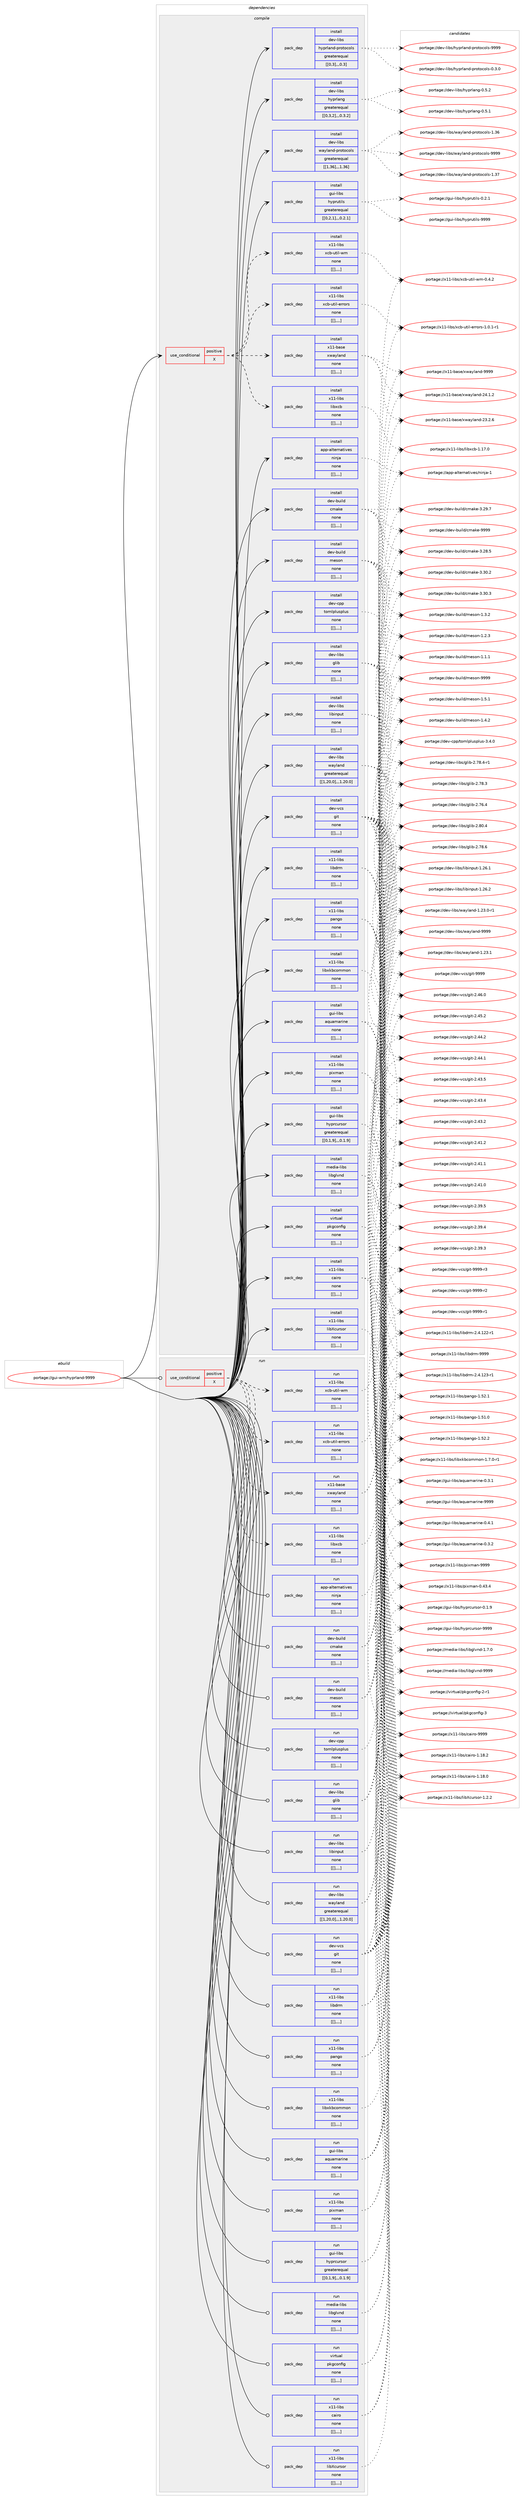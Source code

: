 digraph prolog {

# *************
# Graph options
# *************

newrank=true;
concentrate=true;
compound=true;
graph [rankdir=LR,fontname=Helvetica,fontsize=10,ranksep=1.5];#, ranksep=2.5, nodesep=0.2];
edge  [arrowhead=vee];
node  [fontname=Helvetica,fontsize=10];

# **********
# The ebuild
# **********

subgraph cluster_leftcol {
color=gray;
label=<<i>ebuild</i>>;
id [label="portage://gui-wm/hyprland-9999", color=red, width=4, href="../gui-wm/hyprland-9999.svg"];
}

# ****************
# The dependencies
# ****************

subgraph cluster_midcol {
color=gray;
label=<<i>dependencies</i>>;
subgraph cluster_compile {
fillcolor="#eeeeee";
style=filled;
label=<<i>compile</i>>;
subgraph cond68583 {
dependency249341 [label=<<TABLE BORDER="0" CELLBORDER="1" CELLSPACING="0" CELLPADDING="4"><TR><TD ROWSPAN="3" CELLPADDING="10">use_conditional</TD></TR><TR><TD>positive</TD></TR><TR><TD>X</TD></TR></TABLE>>, shape=none, color=red];
subgraph pack179187 {
dependency249342 [label=<<TABLE BORDER="0" CELLBORDER="1" CELLSPACING="0" CELLPADDING="4" WIDTH="220"><TR><TD ROWSPAN="6" CELLPADDING="30">pack_dep</TD></TR><TR><TD WIDTH="110">install</TD></TR><TR><TD>x11-libs</TD></TR><TR><TD>libxcb</TD></TR><TR><TD>none</TD></TR><TR><TD>[[],,,,]</TD></TR></TABLE>>, shape=none, color=blue];
}
dependency249341:e -> dependency249342:w [weight=20,style="dashed",arrowhead="vee"];
subgraph pack179188 {
dependency249343 [label=<<TABLE BORDER="0" CELLBORDER="1" CELLSPACING="0" CELLPADDING="4" WIDTH="220"><TR><TD ROWSPAN="6" CELLPADDING="30">pack_dep</TD></TR><TR><TD WIDTH="110">install</TD></TR><TR><TD>x11-base</TD></TR><TR><TD>xwayland</TD></TR><TR><TD>none</TD></TR><TR><TD>[[],,,,]</TD></TR></TABLE>>, shape=none, color=blue];
}
dependency249341:e -> dependency249343:w [weight=20,style="dashed",arrowhead="vee"];
subgraph pack179189 {
dependency249344 [label=<<TABLE BORDER="0" CELLBORDER="1" CELLSPACING="0" CELLPADDING="4" WIDTH="220"><TR><TD ROWSPAN="6" CELLPADDING="30">pack_dep</TD></TR><TR><TD WIDTH="110">install</TD></TR><TR><TD>x11-libs</TD></TR><TR><TD>xcb-util-errors</TD></TR><TR><TD>none</TD></TR><TR><TD>[[],,,,]</TD></TR></TABLE>>, shape=none, color=blue];
}
dependency249341:e -> dependency249344:w [weight=20,style="dashed",arrowhead="vee"];
subgraph pack179190 {
dependency249345 [label=<<TABLE BORDER="0" CELLBORDER="1" CELLSPACING="0" CELLPADDING="4" WIDTH="220"><TR><TD ROWSPAN="6" CELLPADDING="30">pack_dep</TD></TR><TR><TD WIDTH="110">install</TD></TR><TR><TD>x11-libs</TD></TR><TR><TD>xcb-util-wm</TD></TR><TR><TD>none</TD></TR><TR><TD>[[],,,,]</TD></TR></TABLE>>, shape=none, color=blue];
}
dependency249341:e -> dependency249345:w [weight=20,style="dashed",arrowhead="vee"];
}
id:e -> dependency249341:w [weight=20,style="solid",arrowhead="vee"];
subgraph pack179191 {
dependency249346 [label=<<TABLE BORDER="0" CELLBORDER="1" CELLSPACING="0" CELLPADDING="4" WIDTH="220"><TR><TD ROWSPAN="6" CELLPADDING="30">pack_dep</TD></TR><TR><TD WIDTH="110">install</TD></TR><TR><TD>app-alternatives</TD></TR><TR><TD>ninja</TD></TR><TR><TD>none</TD></TR><TR><TD>[[],,,,]</TD></TR></TABLE>>, shape=none, color=blue];
}
id:e -> dependency249346:w [weight=20,style="solid",arrowhead="vee"];
subgraph pack179192 {
dependency249347 [label=<<TABLE BORDER="0" CELLBORDER="1" CELLSPACING="0" CELLPADDING="4" WIDTH="220"><TR><TD ROWSPAN="6" CELLPADDING="30">pack_dep</TD></TR><TR><TD WIDTH="110">install</TD></TR><TR><TD>dev-build</TD></TR><TR><TD>cmake</TD></TR><TR><TD>none</TD></TR><TR><TD>[[],,,,]</TD></TR></TABLE>>, shape=none, color=blue];
}
id:e -> dependency249347:w [weight=20,style="solid",arrowhead="vee"];
subgraph pack179193 {
dependency249348 [label=<<TABLE BORDER="0" CELLBORDER="1" CELLSPACING="0" CELLPADDING="4" WIDTH="220"><TR><TD ROWSPAN="6" CELLPADDING="30">pack_dep</TD></TR><TR><TD WIDTH="110">install</TD></TR><TR><TD>dev-build</TD></TR><TR><TD>meson</TD></TR><TR><TD>none</TD></TR><TR><TD>[[],,,,]</TD></TR></TABLE>>, shape=none, color=blue];
}
id:e -> dependency249348:w [weight=20,style="solid",arrowhead="vee"];
subgraph pack179194 {
dependency249349 [label=<<TABLE BORDER="0" CELLBORDER="1" CELLSPACING="0" CELLPADDING="4" WIDTH="220"><TR><TD ROWSPAN="6" CELLPADDING="30">pack_dep</TD></TR><TR><TD WIDTH="110">install</TD></TR><TR><TD>dev-cpp</TD></TR><TR><TD>tomlplusplus</TD></TR><TR><TD>none</TD></TR><TR><TD>[[],,,,]</TD></TR></TABLE>>, shape=none, color=blue];
}
id:e -> dependency249349:w [weight=20,style="solid",arrowhead="vee"];
subgraph pack179195 {
dependency249350 [label=<<TABLE BORDER="0" CELLBORDER="1" CELLSPACING="0" CELLPADDING="4" WIDTH="220"><TR><TD ROWSPAN="6" CELLPADDING="30">pack_dep</TD></TR><TR><TD WIDTH="110">install</TD></TR><TR><TD>dev-libs</TD></TR><TR><TD>glib</TD></TR><TR><TD>none</TD></TR><TR><TD>[[],,,,]</TD></TR></TABLE>>, shape=none, color=blue];
}
id:e -> dependency249350:w [weight=20,style="solid",arrowhead="vee"];
subgraph pack179196 {
dependency249351 [label=<<TABLE BORDER="0" CELLBORDER="1" CELLSPACING="0" CELLPADDING="4" WIDTH="220"><TR><TD ROWSPAN="6" CELLPADDING="30">pack_dep</TD></TR><TR><TD WIDTH="110">install</TD></TR><TR><TD>dev-libs</TD></TR><TR><TD>hyprland-protocols</TD></TR><TR><TD>greaterequal</TD></TR><TR><TD>[[0,3],,,0.3]</TD></TR></TABLE>>, shape=none, color=blue];
}
id:e -> dependency249351:w [weight=20,style="solid",arrowhead="vee"];
subgraph pack179197 {
dependency249352 [label=<<TABLE BORDER="0" CELLBORDER="1" CELLSPACING="0" CELLPADDING="4" WIDTH="220"><TR><TD ROWSPAN="6" CELLPADDING="30">pack_dep</TD></TR><TR><TD WIDTH="110">install</TD></TR><TR><TD>dev-libs</TD></TR><TR><TD>hyprlang</TD></TR><TR><TD>greaterequal</TD></TR><TR><TD>[[0,3,2],,,0.3.2]</TD></TR></TABLE>>, shape=none, color=blue];
}
id:e -> dependency249352:w [weight=20,style="solid",arrowhead="vee"];
subgraph pack179198 {
dependency249353 [label=<<TABLE BORDER="0" CELLBORDER="1" CELLSPACING="0" CELLPADDING="4" WIDTH="220"><TR><TD ROWSPAN="6" CELLPADDING="30">pack_dep</TD></TR><TR><TD WIDTH="110">install</TD></TR><TR><TD>dev-libs</TD></TR><TR><TD>libinput</TD></TR><TR><TD>none</TD></TR><TR><TD>[[],,,,]</TD></TR></TABLE>>, shape=none, color=blue];
}
id:e -> dependency249353:w [weight=20,style="solid",arrowhead="vee"];
subgraph pack179199 {
dependency249354 [label=<<TABLE BORDER="0" CELLBORDER="1" CELLSPACING="0" CELLPADDING="4" WIDTH="220"><TR><TD ROWSPAN="6" CELLPADDING="30">pack_dep</TD></TR><TR><TD WIDTH="110">install</TD></TR><TR><TD>dev-libs</TD></TR><TR><TD>wayland</TD></TR><TR><TD>greaterequal</TD></TR><TR><TD>[[1,20,0],,,1.20.0]</TD></TR></TABLE>>, shape=none, color=blue];
}
id:e -> dependency249354:w [weight=20,style="solid",arrowhead="vee"];
subgraph pack179200 {
dependency249355 [label=<<TABLE BORDER="0" CELLBORDER="1" CELLSPACING="0" CELLPADDING="4" WIDTH="220"><TR><TD ROWSPAN="6" CELLPADDING="30">pack_dep</TD></TR><TR><TD WIDTH="110">install</TD></TR><TR><TD>dev-libs</TD></TR><TR><TD>wayland-protocols</TD></TR><TR><TD>greaterequal</TD></TR><TR><TD>[[1,36],,,1.36]</TD></TR></TABLE>>, shape=none, color=blue];
}
id:e -> dependency249355:w [weight=20,style="solid",arrowhead="vee"];
subgraph pack179201 {
dependency249356 [label=<<TABLE BORDER="0" CELLBORDER="1" CELLSPACING="0" CELLPADDING="4" WIDTH="220"><TR><TD ROWSPAN="6" CELLPADDING="30">pack_dep</TD></TR><TR><TD WIDTH="110">install</TD></TR><TR><TD>dev-vcs</TD></TR><TR><TD>git</TD></TR><TR><TD>none</TD></TR><TR><TD>[[],,,,]</TD></TR></TABLE>>, shape=none, color=blue];
}
id:e -> dependency249356:w [weight=20,style="solid",arrowhead="vee"];
subgraph pack179202 {
dependency249357 [label=<<TABLE BORDER="0" CELLBORDER="1" CELLSPACING="0" CELLPADDING="4" WIDTH="220"><TR><TD ROWSPAN="6" CELLPADDING="30">pack_dep</TD></TR><TR><TD WIDTH="110">install</TD></TR><TR><TD>gui-libs</TD></TR><TR><TD>aquamarine</TD></TR><TR><TD>none</TD></TR><TR><TD>[[],,,,]</TD></TR></TABLE>>, shape=none, color=blue];
}
id:e -> dependency249357:w [weight=20,style="solid",arrowhead="vee"];
subgraph pack179203 {
dependency249358 [label=<<TABLE BORDER="0" CELLBORDER="1" CELLSPACING="0" CELLPADDING="4" WIDTH="220"><TR><TD ROWSPAN="6" CELLPADDING="30">pack_dep</TD></TR><TR><TD WIDTH="110">install</TD></TR><TR><TD>gui-libs</TD></TR><TR><TD>hyprcursor</TD></TR><TR><TD>greaterequal</TD></TR><TR><TD>[[0,1,9],,,0.1.9]</TD></TR></TABLE>>, shape=none, color=blue];
}
id:e -> dependency249358:w [weight=20,style="solid",arrowhead="vee"];
subgraph pack179204 {
dependency249359 [label=<<TABLE BORDER="0" CELLBORDER="1" CELLSPACING="0" CELLPADDING="4" WIDTH="220"><TR><TD ROWSPAN="6" CELLPADDING="30">pack_dep</TD></TR><TR><TD WIDTH="110">install</TD></TR><TR><TD>gui-libs</TD></TR><TR><TD>hyprutils</TD></TR><TR><TD>greaterequal</TD></TR><TR><TD>[[0,2,1],,,0.2.1]</TD></TR></TABLE>>, shape=none, color=blue];
}
id:e -> dependency249359:w [weight=20,style="solid",arrowhead="vee"];
subgraph pack179205 {
dependency249360 [label=<<TABLE BORDER="0" CELLBORDER="1" CELLSPACING="0" CELLPADDING="4" WIDTH="220"><TR><TD ROWSPAN="6" CELLPADDING="30">pack_dep</TD></TR><TR><TD WIDTH="110">install</TD></TR><TR><TD>media-libs</TD></TR><TR><TD>libglvnd</TD></TR><TR><TD>none</TD></TR><TR><TD>[[],,,,]</TD></TR></TABLE>>, shape=none, color=blue];
}
id:e -> dependency249360:w [weight=20,style="solid",arrowhead="vee"];
subgraph pack179206 {
dependency249361 [label=<<TABLE BORDER="0" CELLBORDER="1" CELLSPACING="0" CELLPADDING="4" WIDTH="220"><TR><TD ROWSPAN="6" CELLPADDING="30">pack_dep</TD></TR><TR><TD WIDTH="110">install</TD></TR><TR><TD>virtual</TD></TR><TR><TD>pkgconfig</TD></TR><TR><TD>none</TD></TR><TR><TD>[[],,,,]</TD></TR></TABLE>>, shape=none, color=blue];
}
id:e -> dependency249361:w [weight=20,style="solid",arrowhead="vee"];
subgraph pack179207 {
dependency249362 [label=<<TABLE BORDER="0" CELLBORDER="1" CELLSPACING="0" CELLPADDING="4" WIDTH="220"><TR><TD ROWSPAN="6" CELLPADDING="30">pack_dep</TD></TR><TR><TD WIDTH="110">install</TD></TR><TR><TD>x11-libs</TD></TR><TR><TD>cairo</TD></TR><TR><TD>none</TD></TR><TR><TD>[[],,,,]</TD></TR></TABLE>>, shape=none, color=blue];
}
id:e -> dependency249362:w [weight=20,style="solid",arrowhead="vee"];
subgraph pack179208 {
dependency249363 [label=<<TABLE BORDER="0" CELLBORDER="1" CELLSPACING="0" CELLPADDING="4" WIDTH="220"><TR><TD ROWSPAN="6" CELLPADDING="30">pack_dep</TD></TR><TR><TD WIDTH="110">install</TD></TR><TR><TD>x11-libs</TD></TR><TR><TD>libXcursor</TD></TR><TR><TD>none</TD></TR><TR><TD>[[],,,,]</TD></TR></TABLE>>, shape=none, color=blue];
}
id:e -> dependency249363:w [weight=20,style="solid",arrowhead="vee"];
subgraph pack179209 {
dependency249364 [label=<<TABLE BORDER="0" CELLBORDER="1" CELLSPACING="0" CELLPADDING="4" WIDTH="220"><TR><TD ROWSPAN="6" CELLPADDING="30">pack_dep</TD></TR><TR><TD WIDTH="110">install</TD></TR><TR><TD>x11-libs</TD></TR><TR><TD>libdrm</TD></TR><TR><TD>none</TD></TR><TR><TD>[[],,,,]</TD></TR></TABLE>>, shape=none, color=blue];
}
id:e -> dependency249364:w [weight=20,style="solid",arrowhead="vee"];
subgraph pack179210 {
dependency249365 [label=<<TABLE BORDER="0" CELLBORDER="1" CELLSPACING="0" CELLPADDING="4" WIDTH="220"><TR><TD ROWSPAN="6" CELLPADDING="30">pack_dep</TD></TR><TR><TD WIDTH="110">install</TD></TR><TR><TD>x11-libs</TD></TR><TR><TD>libxkbcommon</TD></TR><TR><TD>none</TD></TR><TR><TD>[[],,,,]</TD></TR></TABLE>>, shape=none, color=blue];
}
id:e -> dependency249365:w [weight=20,style="solid",arrowhead="vee"];
subgraph pack179211 {
dependency249366 [label=<<TABLE BORDER="0" CELLBORDER="1" CELLSPACING="0" CELLPADDING="4" WIDTH="220"><TR><TD ROWSPAN="6" CELLPADDING="30">pack_dep</TD></TR><TR><TD WIDTH="110">install</TD></TR><TR><TD>x11-libs</TD></TR><TR><TD>pango</TD></TR><TR><TD>none</TD></TR><TR><TD>[[],,,,]</TD></TR></TABLE>>, shape=none, color=blue];
}
id:e -> dependency249366:w [weight=20,style="solid",arrowhead="vee"];
subgraph pack179212 {
dependency249367 [label=<<TABLE BORDER="0" CELLBORDER="1" CELLSPACING="0" CELLPADDING="4" WIDTH="220"><TR><TD ROWSPAN="6" CELLPADDING="30">pack_dep</TD></TR><TR><TD WIDTH="110">install</TD></TR><TR><TD>x11-libs</TD></TR><TR><TD>pixman</TD></TR><TR><TD>none</TD></TR><TR><TD>[[],,,,]</TD></TR></TABLE>>, shape=none, color=blue];
}
id:e -> dependency249367:w [weight=20,style="solid",arrowhead="vee"];
}
subgraph cluster_compileandrun {
fillcolor="#eeeeee";
style=filled;
label=<<i>compile and run</i>>;
}
subgraph cluster_run {
fillcolor="#eeeeee";
style=filled;
label=<<i>run</i>>;
subgraph cond68584 {
dependency249368 [label=<<TABLE BORDER="0" CELLBORDER="1" CELLSPACING="0" CELLPADDING="4"><TR><TD ROWSPAN="3" CELLPADDING="10">use_conditional</TD></TR><TR><TD>positive</TD></TR><TR><TD>X</TD></TR></TABLE>>, shape=none, color=red];
subgraph pack179213 {
dependency249369 [label=<<TABLE BORDER="0" CELLBORDER="1" CELLSPACING="0" CELLPADDING="4" WIDTH="220"><TR><TD ROWSPAN="6" CELLPADDING="30">pack_dep</TD></TR><TR><TD WIDTH="110">run</TD></TR><TR><TD>x11-libs</TD></TR><TR><TD>libxcb</TD></TR><TR><TD>none</TD></TR><TR><TD>[[],,,,]</TD></TR></TABLE>>, shape=none, color=blue];
}
dependency249368:e -> dependency249369:w [weight=20,style="dashed",arrowhead="vee"];
subgraph pack179214 {
dependency249370 [label=<<TABLE BORDER="0" CELLBORDER="1" CELLSPACING="0" CELLPADDING="4" WIDTH="220"><TR><TD ROWSPAN="6" CELLPADDING="30">pack_dep</TD></TR><TR><TD WIDTH="110">run</TD></TR><TR><TD>x11-base</TD></TR><TR><TD>xwayland</TD></TR><TR><TD>none</TD></TR><TR><TD>[[],,,,]</TD></TR></TABLE>>, shape=none, color=blue];
}
dependency249368:e -> dependency249370:w [weight=20,style="dashed",arrowhead="vee"];
subgraph pack179215 {
dependency249371 [label=<<TABLE BORDER="0" CELLBORDER="1" CELLSPACING="0" CELLPADDING="4" WIDTH="220"><TR><TD ROWSPAN="6" CELLPADDING="30">pack_dep</TD></TR><TR><TD WIDTH="110">run</TD></TR><TR><TD>x11-libs</TD></TR><TR><TD>xcb-util-errors</TD></TR><TR><TD>none</TD></TR><TR><TD>[[],,,,]</TD></TR></TABLE>>, shape=none, color=blue];
}
dependency249368:e -> dependency249371:w [weight=20,style="dashed",arrowhead="vee"];
subgraph pack179216 {
dependency249372 [label=<<TABLE BORDER="0" CELLBORDER="1" CELLSPACING="0" CELLPADDING="4" WIDTH="220"><TR><TD ROWSPAN="6" CELLPADDING="30">pack_dep</TD></TR><TR><TD WIDTH="110">run</TD></TR><TR><TD>x11-libs</TD></TR><TR><TD>xcb-util-wm</TD></TR><TR><TD>none</TD></TR><TR><TD>[[],,,,]</TD></TR></TABLE>>, shape=none, color=blue];
}
dependency249368:e -> dependency249372:w [weight=20,style="dashed",arrowhead="vee"];
}
id:e -> dependency249368:w [weight=20,style="solid",arrowhead="odot"];
subgraph pack179217 {
dependency249373 [label=<<TABLE BORDER="0" CELLBORDER="1" CELLSPACING="0" CELLPADDING="4" WIDTH="220"><TR><TD ROWSPAN="6" CELLPADDING="30">pack_dep</TD></TR><TR><TD WIDTH="110">run</TD></TR><TR><TD>app-alternatives</TD></TR><TR><TD>ninja</TD></TR><TR><TD>none</TD></TR><TR><TD>[[],,,,]</TD></TR></TABLE>>, shape=none, color=blue];
}
id:e -> dependency249373:w [weight=20,style="solid",arrowhead="odot"];
subgraph pack179218 {
dependency249374 [label=<<TABLE BORDER="0" CELLBORDER="1" CELLSPACING="0" CELLPADDING="4" WIDTH="220"><TR><TD ROWSPAN="6" CELLPADDING="30">pack_dep</TD></TR><TR><TD WIDTH="110">run</TD></TR><TR><TD>dev-build</TD></TR><TR><TD>cmake</TD></TR><TR><TD>none</TD></TR><TR><TD>[[],,,,]</TD></TR></TABLE>>, shape=none, color=blue];
}
id:e -> dependency249374:w [weight=20,style="solid",arrowhead="odot"];
subgraph pack179219 {
dependency249375 [label=<<TABLE BORDER="0" CELLBORDER="1" CELLSPACING="0" CELLPADDING="4" WIDTH="220"><TR><TD ROWSPAN="6" CELLPADDING="30">pack_dep</TD></TR><TR><TD WIDTH="110">run</TD></TR><TR><TD>dev-build</TD></TR><TR><TD>meson</TD></TR><TR><TD>none</TD></TR><TR><TD>[[],,,,]</TD></TR></TABLE>>, shape=none, color=blue];
}
id:e -> dependency249375:w [weight=20,style="solid",arrowhead="odot"];
subgraph pack179220 {
dependency249376 [label=<<TABLE BORDER="0" CELLBORDER="1" CELLSPACING="0" CELLPADDING="4" WIDTH="220"><TR><TD ROWSPAN="6" CELLPADDING="30">pack_dep</TD></TR><TR><TD WIDTH="110">run</TD></TR><TR><TD>dev-cpp</TD></TR><TR><TD>tomlplusplus</TD></TR><TR><TD>none</TD></TR><TR><TD>[[],,,,]</TD></TR></TABLE>>, shape=none, color=blue];
}
id:e -> dependency249376:w [weight=20,style="solid",arrowhead="odot"];
subgraph pack179221 {
dependency249377 [label=<<TABLE BORDER="0" CELLBORDER="1" CELLSPACING="0" CELLPADDING="4" WIDTH="220"><TR><TD ROWSPAN="6" CELLPADDING="30">pack_dep</TD></TR><TR><TD WIDTH="110">run</TD></TR><TR><TD>dev-libs</TD></TR><TR><TD>glib</TD></TR><TR><TD>none</TD></TR><TR><TD>[[],,,,]</TD></TR></TABLE>>, shape=none, color=blue];
}
id:e -> dependency249377:w [weight=20,style="solid",arrowhead="odot"];
subgraph pack179222 {
dependency249378 [label=<<TABLE BORDER="0" CELLBORDER="1" CELLSPACING="0" CELLPADDING="4" WIDTH="220"><TR><TD ROWSPAN="6" CELLPADDING="30">pack_dep</TD></TR><TR><TD WIDTH="110">run</TD></TR><TR><TD>dev-libs</TD></TR><TR><TD>libinput</TD></TR><TR><TD>none</TD></TR><TR><TD>[[],,,,]</TD></TR></TABLE>>, shape=none, color=blue];
}
id:e -> dependency249378:w [weight=20,style="solid",arrowhead="odot"];
subgraph pack179223 {
dependency249379 [label=<<TABLE BORDER="0" CELLBORDER="1" CELLSPACING="0" CELLPADDING="4" WIDTH="220"><TR><TD ROWSPAN="6" CELLPADDING="30">pack_dep</TD></TR><TR><TD WIDTH="110">run</TD></TR><TR><TD>dev-libs</TD></TR><TR><TD>wayland</TD></TR><TR><TD>greaterequal</TD></TR><TR><TD>[[1,20,0],,,1.20.0]</TD></TR></TABLE>>, shape=none, color=blue];
}
id:e -> dependency249379:w [weight=20,style="solid",arrowhead="odot"];
subgraph pack179224 {
dependency249380 [label=<<TABLE BORDER="0" CELLBORDER="1" CELLSPACING="0" CELLPADDING="4" WIDTH="220"><TR><TD ROWSPAN="6" CELLPADDING="30">pack_dep</TD></TR><TR><TD WIDTH="110">run</TD></TR><TR><TD>dev-vcs</TD></TR><TR><TD>git</TD></TR><TR><TD>none</TD></TR><TR><TD>[[],,,,]</TD></TR></TABLE>>, shape=none, color=blue];
}
id:e -> dependency249380:w [weight=20,style="solid",arrowhead="odot"];
subgraph pack179225 {
dependency249381 [label=<<TABLE BORDER="0" CELLBORDER="1" CELLSPACING="0" CELLPADDING="4" WIDTH="220"><TR><TD ROWSPAN="6" CELLPADDING="30">pack_dep</TD></TR><TR><TD WIDTH="110">run</TD></TR><TR><TD>gui-libs</TD></TR><TR><TD>aquamarine</TD></TR><TR><TD>none</TD></TR><TR><TD>[[],,,,]</TD></TR></TABLE>>, shape=none, color=blue];
}
id:e -> dependency249381:w [weight=20,style="solid",arrowhead="odot"];
subgraph pack179226 {
dependency249382 [label=<<TABLE BORDER="0" CELLBORDER="1" CELLSPACING="0" CELLPADDING="4" WIDTH="220"><TR><TD ROWSPAN="6" CELLPADDING="30">pack_dep</TD></TR><TR><TD WIDTH="110">run</TD></TR><TR><TD>gui-libs</TD></TR><TR><TD>hyprcursor</TD></TR><TR><TD>greaterequal</TD></TR><TR><TD>[[0,1,9],,,0.1.9]</TD></TR></TABLE>>, shape=none, color=blue];
}
id:e -> dependency249382:w [weight=20,style="solid",arrowhead="odot"];
subgraph pack179227 {
dependency249383 [label=<<TABLE BORDER="0" CELLBORDER="1" CELLSPACING="0" CELLPADDING="4" WIDTH="220"><TR><TD ROWSPAN="6" CELLPADDING="30">pack_dep</TD></TR><TR><TD WIDTH="110">run</TD></TR><TR><TD>media-libs</TD></TR><TR><TD>libglvnd</TD></TR><TR><TD>none</TD></TR><TR><TD>[[],,,,]</TD></TR></TABLE>>, shape=none, color=blue];
}
id:e -> dependency249383:w [weight=20,style="solid",arrowhead="odot"];
subgraph pack179228 {
dependency249384 [label=<<TABLE BORDER="0" CELLBORDER="1" CELLSPACING="0" CELLPADDING="4" WIDTH="220"><TR><TD ROWSPAN="6" CELLPADDING="30">pack_dep</TD></TR><TR><TD WIDTH="110">run</TD></TR><TR><TD>virtual</TD></TR><TR><TD>pkgconfig</TD></TR><TR><TD>none</TD></TR><TR><TD>[[],,,,]</TD></TR></TABLE>>, shape=none, color=blue];
}
id:e -> dependency249384:w [weight=20,style="solid",arrowhead="odot"];
subgraph pack179229 {
dependency249385 [label=<<TABLE BORDER="0" CELLBORDER="1" CELLSPACING="0" CELLPADDING="4" WIDTH="220"><TR><TD ROWSPAN="6" CELLPADDING="30">pack_dep</TD></TR><TR><TD WIDTH="110">run</TD></TR><TR><TD>x11-libs</TD></TR><TR><TD>cairo</TD></TR><TR><TD>none</TD></TR><TR><TD>[[],,,,]</TD></TR></TABLE>>, shape=none, color=blue];
}
id:e -> dependency249385:w [weight=20,style="solid",arrowhead="odot"];
subgraph pack179230 {
dependency249386 [label=<<TABLE BORDER="0" CELLBORDER="1" CELLSPACING="0" CELLPADDING="4" WIDTH="220"><TR><TD ROWSPAN="6" CELLPADDING="30">pack_dep</TD></TR><TR><TD WIDTH="110">run</TD></TR><TR><TD>x11-libs</TD></TR><TR><TD>libXcursor</TD></TR><TR><TD>none</TD></TR><TR><TD>[[],,,,]</TD></TR></TABLE>>, shape=none, color=blue];
}
id:e -> dependency249386:w [weight=20,style="solid",arrowhead="odot"];
subgraph pack179231 {
dependency249387 [label=<<TABLE BORDER="0" CELLBORDER="1" CELLSPACING="0" CELLPADDING="4" WIDTH="220"><TR><TD ROWSPAN="6" CELLPADDING="30">pack_dep</TD></TR><TR><TD WIDTH="110">run</TD></TR><TR><TD>x11-libs</TD></TR><TR><TD>libdrm</TD></TR><TR><TD>none</TD></TR><TR><TD>[[],,,,]</TD></TR></TABLE>>, shape=none, color=blue];
}
id:e -> dependency249387:w [weight=20,style="solid",arrowhead="odot"];
subgraph pack179232 {
dependency249388 [label=<<TABLE BORDER="0" CELLBORDER="1" CELLSPACING="0" CELLPADDING="4" WIDTH="220"><TR><TD ROWSPAN="6" CELLPADDING="30">pack_dep</TD></TR><TR><TD WIDTH="110">run</TD></TR><TR><TD>x11-libs</TD></TR><TR><TD>libxkbcommon</TD></TR><TR><TD>none</TD></TR><TR><TD>[[],,,,]</TD></TR></TABLE>>, shape=none, color=blue];
}
id:e -> dependency249388:w [weight=20,style="solid",arrowhead="odot"];
subgraph pack179233 {
dependency249389 [label=<<TABLE BORDER="0" CELLBORDER="1" CELLSPACING="0" CELLPADDING="4" WIDTH="220"><TR><TD ROWSPAN="6" CELLPADDING="30">pack_dep</TD></TR><TR><TD WIDTH="110">run</TD></TR><TR><TD>x11-libs</TD></TR><TR><TD>pango</TD></TR><TR><TD>none</TD></TR><TR><TD>[[],,,,]</TD></TR></TABLE>>, shape=none, color=blue];
}
id:e -> dependency249389:w [weight=20,style="solid",arrowhead="odot"];
subgraph pack179234 {
dependency249390 [label=<<TABLE BORDER="0" CELLBORDER="1" CELLSPACING="0" CELLPADDING="4" WIDTH="220"><TR><TD ROWSPAN="6" CELLPADDING="30">pack_dep</TD></TR><TR><TD WIDTH="110">run</TD></TR><TR><TD>x11-libs</TD></TR><TR><TD>pixman</TD></TR><TR><TD>none</TD></TR><TR><TD>[[],,,,]</TD></TR></TABLE>>, shape=none, color=blue];
}
id:e -> dependency249390:w [weight=20,style="solid",arrowhead="odot"];
}
}

# **************
# The candidates
# **************

subgraph cluster_choices {
rank=same;
color=gray;
label=<<i>candidates</i>>;

subgraph choice179187 {
color=black;
nodesep=1;
choice120494945108105981154710810598120999845494649554648 [label="portage://x11-libs/libxcb-1.17.0", color=red, width=4,href="../x11-libs/libxcb-1.17.0.svg"];
dependency249342:e -> choice120494945108105981154710810598120999845494649554648:w [style=dotted,weight="100"];
}
subgraph choice179188 {
color=black;
nodesep=1;
choice12049494598971151014712011997121108971101004557575757 [label="portage://x11-base/xwayland-9999", color=red, width=4,href="../x11-base/xwayland-9999.svg"];
choice120494945989711510147120119971211089711010045505246494650 [label="portage://x11-base/xwayland-24.1.2", color=red, width=4,href="../x11-base/xwayland-24.1.2.svg"];
choice120494945989711510147120119971211089711010045505146504654 [label="portage://x11-base/xwayland-23.2.6", color=red, width=4,href="../x11-base/xwayland-23.2.6.svg"];
dependency249343:e -> choice12049494598971151014712011997121108971101004557575757:w [style=dotted,weight="100"];
dependency249343:e -> choice120494945989711510147120119971211089711010045505246494650:w [style=dotted,weight="100"];
dependency249343:e -> choice120494945989711510147120119971211089711010045505146504654:w [style=dotted,weight="100"];
}
subgraph choice179189 {
color=black;
nodesep=1;
choice1204949451081059811547120999845117116105108451011141141111141154549464846494511449 [label="portage://x11-libs/xcb-util-errors-1.0.1-r1", color=red, width=4,href="../x11-libs/xcb-util-errors-1.0.1-r1.svg"];
dependency249344:e -> choice1204949451081059811547120999845117116105108451011141141111141154549464846494511449:w [style=dotted,weight="100"];
}
subgraph choice179190 {
color=black;
nodesep=1;
choice120494945108105981154712099984511711610510845119109454846524650 [label="portage://x11-libs/xcb-util-wm-0.4.2", color=red, width=4,href="../x11-libs/xcb-util-wm-0.4.2.svg"];
dependency249345:e -> choice120494945108105981154712099984511711610510845119109454846524650:w [style=dotted,weight="100"];
}
subgraph choice179191 {
color=black;
nodesep=1;
choice9711211245971081161011141109711610511810111547110105110106974549 [label="portage://app-alternatives/ninja-1", color=red, width=4,href="../app-alternatives/ninja-1.svg"];
dependency249346:e -> choice9711211245971081161011141109711610511810111547110105110106974549:w [style=dotted,weight="100"];
}
subgraph choice179192 {
color=black;
nodesep=1;
choice10010111845981171051081004799109971071014557575757 [label="portage://dev-build/cmake-9999", color=red, width=4,href="../dev-build/cmake-9999.svg"];
choice100101118459811710510810047991099710710145514651484651 [label="portage://dev-build/cmake-3.30.3", color=red, width=4,href="../dev-build/cmake-3.30.3.svg"];
choice100101118459811710510810047991099710710145514651484650 [label="portage://dev-build/cmake-3.30.2", color=red, width=4,href="../dev-build/cmake-3.30.2.svg"];
choice100101118459811710510810047991099710710145514650574655 [label="portage://dev-build/cmake-3.29.7", color=red, width=4,href="../dev-build/cmake-3.29.7.svg"];
choice100101118459811710510810047991099710710145514650564653 [label="portage://dev-build/cmake-3.28.5", color=red, width=4,href="../dev-build/cmake-3.28.5.svg"];
dependency249347:e -> choice10010111845981171051081004799109971071014557575757:w [style=dotted,weight="100"];
dependency249347:e -> choice100101118459811710510810047991099710710145514651484651:w [style=dotted,weight="100"];
dependency249347:e -> choice100101118459811710510810047991099710710145514651484650:w [style=dotted,weight="100"];
dependency249347:e -> choice100101118459811710510810047991099710710145514650574655:w [style=dotted,weight="100"];
dependency249347:e -> choice100101118459811710510810047991099710710145514650564653:w [style=dotted,weight="100"];
}
subgraph choice179193 {
color=black;
nodesep=1;
choice1001011184598117105108100471091011151111104557575757 [label="portage://dev-build/meson-9999", color=red, width=4,href="../dev-build/meson-9999.svg"];
choice100101118459811710510810047109101115111110454946534649 [label="portage://dev-build/meson-1.5.1", color=red, width=4,href="../dev-build/meson-1.5.1.svg"];
choice100101118459811710510810047109101115111110454946524650 [label="portage://dev-build/meson-1.4.2", color=red, width=4,href="../dev-build/meson-1.4.2.svg"];
choice100101118459811710510810047109101115111110454946514650 [label="portage://dev-build/meson-1.3.2", color=red, width=4,href="../dev-build/meson-1.3.2.svg"];
choice100101118459811710510810047109101115111110454946504651 [label="portage://dev-build/meson-1.2.3", color=red, width=4,href="../dev-build/meson-1.2.3.svg"];
choice100101118459811710510810047109101115111110454946494649 [label="portage://dev-build/meson-1.1.1", color=red, width=4,href="../dev-build/meson-1.1.1.svg"];
dependency249348:e -> choice1001011184598117105108100471091011151111104557575757:w [style=dotted,weight="100"];
dependency249348:e -> choice100101118459811710510810047109101115111110454946534649:w [style=dotted,weight="100"];
dependency249348:e -> choice100101118459811710510810047109101115111110454946524650:w [style=dotted,weight="100"];
dependency249348:e -> choice100101118459811710510810047109101115111110454946514650:w [style=dotted,weight="100"];
dependency249348:e -> choice100101118459811710510810047109101115111110454946504651:w [style=dotted,weight="100"];
dependency249348:e -> choice100101118459811710510810047109101115111110454946494649:w [style=dotted,weight="100"];
}
subgraph choice179194 {
color=black;
nodesep=1;
choice100101118459911211247116111109108112108117115112108117115455146524648 [label="portage://dev-cpp/tomlplusplus-3.4.0", color=red, width=4,href="../dev-cpp/tomlplusplus-3.4.0.svg"];
dependency249349:e -> choice100101118459911211247116111109108112108117115112108117115455146524648:w [style=dotted,weight="100"];
}
subgraph choice179195 {
color=black;
nodesep=1;
choice1001011184510810598115471031081059845504656484652 [label="portage://dev-libs/glib-2.80.4", color=red, width=4,href="../dev-libs/glib-2.80.4.svg"];
choice1001011184510810598115471031081059845504655564654 [label="portage://dev-libs/glib-2.78.6", color=red, width=4,href="../dev-libs/glib-2.78.6.svg"];
choice10010111845108105981154710310810598455046555646524511449 [label="portage://dev-libs/glib-2.78.4-r1", color=red, width=4,href="../dev-libs/glib-2.78.4-r1.svg"];
choice1001011184510810598115471031081059845504655564651 [label="portage://dev-libs/glib-2.78.3", color=red, width=4,href="../dev-libs/glib-2.78.3.svg"];
choice1001011184510810598115471031081059845504655544652 [label="portage://dev-libs/glib-2.76.4", color=red, width=4,href="../dev-libs/glib-2.76.4.svg"];
dependency249350:e -> choice1001011184510810598115471031081059845504656484652:w [style=dotted,weight="100"];
dependency249350:e -> choice1001011184510810598115471031081059845504655564654:w [style=dotted,weight="100"];
dependency249350:e -> choice10010111845108105981154710310810598455046555646524511449:w [style=dotted,weight="100"];
dependency249350:e -> choice1001011184510810598115471031081059845504655564651:w [style=dotted,weight="100"];
dependency249350:e -> choice1001011184510810598115471031081059845504655544652:w [style=dotted,weight="100"];
}
subgraph choice179196 {
color=black;
nodesep=1;
choice1001011184510810598115471041211121141089711010045112114111116111991111081154557575757 [label="portage://dev-libs/hyprland-protocols-9999", color=red, width=4,href="../dev-libs/hyprland-protocols-9999.svg"];
choice100101118451081059811547104121112114108971101004511211411111611199111108115454846514648 [label="portage://dev-libs/hyprland-protocols-0.3.0", color=red, width=4,href="../dev-libs/hyprland-protocols-0.3.0.svg"];
dependency249351:e -> choice1001011184510810598115471041211121141089711010045112114111116111991111081154557575757:w [style=dotted,weight="100"];
dependency249351:e -> choice100101118451081059811547104121112114108971101004511211411111611199111108115454846514648:w [style=dotted,weight="100"];
}
subgraph choice179197 {
color=black;
nodesep=1;
choice10010111845108105981154710412111211410897110103454846534650 [label="portage://dev-libs/hyprlang-0.5.2", color=red, width=4,href="../dev-libs/hyprlang-0.5.2.svg"];
choice10010111845108105981154710412111211410897110103454846534649 [label="portage://dev-libs/hyprlang-0.5.1", color=red, width=4,href="../dev-libs/hyprlang-0.5.1.svg"];
dependency249352:e -> choice10010111845108105981154710412111211410897110103454846534650:w [style=dotted,weight="100"];
dependency249352:e -> choice10010111845108105981154710412111211410897110103454846534649:w [style=dotted,weight="100"];
}
subgraph choice179198 {
color=black;
nodesep=1;
choice1001011184510810598115471081059810511011211711645494650544650 [label="portage://dev-libs/libinput-1.26.2", color=red, width=4,href="../dev-libs/libinput-1.26.2.svg"];
choice1001011184510810598115471081059810511011211711645494650544649 [label="portage://dev-libs/libinput-1.26.1", color=red, width=4,href="../dev-libs/libinput-1.26.1.svg"];
dependency249353:e -> choice1001011184510810598115471081059810511011211711645494650544650:w [style=dotted,weight="100"];
dependency249353:e -> choice1001011184510810598115471081059810511011211711645494650544649:w [style=dotted,weight="100"];
}
subgraph choice179199 {
color=black;
nodesep=1;
choice10010111845108105981154711997121108971101004557575757 [label="portage://dev-libs/wayland-9999", color=red, width=4,href="../dev-libs/wayland-9999.svg"];
choice100101118451081059811547119971211089711010045494650514649 [label="portage://dev-libs/wayland-1.23.1", color=red, width=4,href="../dev-libs/wayland-1.23.1.svg"];
choice1001011184510810598115471199712110897110100454946505146484511449 [label="portage://dev-libs/wayland-1.23.0-r1", color=red, width=4,href="../dev-libs/wayland-1.23.0-r1.svg"];
dependency249354:e -> choice10010111845108105981154711997121108971101004557575757:w [style=dotted,weight="100"];
dependency249354:e -> choice100101118451081059811547119971211089711010045494650514649:w [style=dotted,weight="100"];
dependency249354:e -> choice1001011184510810598115471199712110897110100454946505146484511449:w [style=dotted,weight="100"];
}
subgraph choice179200 {
color=black;
nodesep=1;
choice100101118451081059811547119971211089711010045112114111116111991111081154557575757 [label="portage://dev-libs/wayland-protocols-9999", color=red, width=4,href="../dev-libs/wayland-protocols-9999.svg"];
choice100101118451081059811547119971211089711010045112114111116111991111081154549465155 [label="portage://dev-libs/wayland-protocols-1.37", color=red, width=4,href="../dev-libs/wayland-protocols-1.37.svg"];
choice100101118451081059811547119971211089711010045112114111116111991111081154549465154 [label="portage://dev-libs/wayland-protocols-1.36", color=red, width=4,href="../dev-libs/wayland-protocols-1.36.svg"];
dependency249355:e -> choice100101118451081059811547119971211089711010045112114111116111991111081154557575757:w [style=dotted,weight="100"];
dependency249355:e -> choice100101118451081059811547119971211089711010045112114111116111991111081154549465155:w [style=dotted,weight="100"];
dependency249355:e -> choice100101118451081059811547119971211089711010045112114111116111991111081154549465154:w [style=dotted,weight="100"];
}
subgraph choice179201 {
color=black;
nodesep=1;
choice10010111845118991154710310511645575757574511451 [label="portage://dev-vcs/git-9999-r3", color=red, width=4,href="../dev-vcs/git-9999-r3.svg"];
choice10010111845118991154710310511645575757574511450 [label="portage://dev-vcs/git-9999-r2", color=red, width=4,href="../dev-vcs/git-9999-r2.svg"];
choice10010111845118991154710310511645575757574511449 [label="portage://dev-vcs/git-9999-r1", color=red, width=4,href="../dev-vcs/git-9999-r1.svg"];
choice1001011184511899115471031051164557575757 [label="portage://dev-vcs/git-9999", color=red, width=4,href="../dev-vcs/git-9999.svg"];
choice10010111845118991154710310511645504652544648 [label="portage://dev-vcs/git-2.46.0", color=red, width=4,href="../dev-vcs/git-2.46.0.svg"];
choice10010111845118991154710310511645504652534650 [label="portage://dev-vcs/git-2.45.2", color=red, width=4,href="../dev-vcs/git-2.45.2.svg"];
choice10010111845118991154710310511645504652524650 [label="portage://dev-vcs/git-2.44.2", color=red, width=4,href="../dev-vcs/git-2.44.2.svg"];
choice10010111845118991154710310511645504652524649 [label="portage://dev-vcs/git-2.44.1", color=red, width=4,href="../dev-vcs/git-2.44.1.svg"];
choice10010111845118991154710310511645504652514653 [label="portage://dev-vcs/git-2.43.5", color=red, width=4,href="../dev-vcs/git-2.43.5.svg"];
choice10010111845118991154710310511645504652514652 [label="portage://dev-vcs/git-2.43.4", color=red, width=4,href="../dev-vcs/git-2.43.4.svg"];
choice10010111845118991154710310511645504652514650 [label="portage://dev-vcs/git-2.43.2", color=red, width=4,href="../dev-vcs/git-2.43.2.svg"];
choice10010111845118991154710310511645504652494650 [label="portage://dev-vcs/git-2.41.2", color=red, width=4,href="../dev-vcs/git-2.41.2.svg"];
choice10010111845118991154710310511645504652494649 [label="portage://dev-vcs/git-2.41.1", color=red, width=4,href="../dev-vcs/git-2.41.1.svg"];
choice10010111845118991154710310511645504652494648 [label="portage://dev-vcs/git-2.41.0", color=red, width=4,href="../dev-vcs/git-2.41.0.svg"];
choice10010111845118991154710310511645504651574653 [label="portage://dev-vcs/git-2.39.5", color=red, width=4,href="../dev-vcs/git-2.39.5.svg"];
choice10010111845118991154710310511645504651574652 [label="portage://dev-vcs/git-2.39.4", color=red, width=4,href="../dev-vcs/git-2.39.4.svg"];
choice10010111845118991154710310511645504651574651 [label="portage://dev-vcs/git-2.39.3", color=red, width=4,href="../dev-vcs/git-2.39.3.svg"];
dependency249356:e -> choice10010111845118991154710310511645575757574511451:w [style=dotted,weight="100"];
dependency249356:e -> choice10010111845118991154710310511645575757574511450:w [style=dotted,weight="100"];
dependency249356:e -> choice10010111845118991154710310511645575757574511449:w [style=dotted,weight="100"];
dependency249356:e -> choice1001011184511899115471031051164557575757:w [style=dotted,weight="100"];
dependency249356:e -> choice10010111845118991154710310511645504652544648:w [style=dotted,weight="100"];
dependency249356:e -> choice10010111845118991154710310511645504652534650:w [style=dotted,weight="100"];
dependency249356:e -> choice10010111845118991154710310511645504652524650:w [style=dotted,weight="100"];
dependency249356:e -> choice10010111845118991154710310511645504652524649:w [style=dotted,weight="100"];
dependency249356:e -> choice10010111845118991154710310511645504652514653:w [style=dotted,weight="100"];
dependency249356:e -> choice10010111845118991154710310511645504652514652:w [style=dotted,weight="100"];
dependency249356:e -> choice10010111845118991154710310511645504652514650:w [style=dotted,weight="100"];
dependency249356:e -> choice10010111845118991154710310511645504652494650:w [style=dotted,weight="100"];
dependency249356:e -> choice10010111845118991154710310511645504652494649:w [style=dotted,weight="100"];
dependency249356:e -> choice10010111845118991154710310511645504652494648:w [style=dotted,weight="100"];
dependency249356:e -> choice10010111845118991154710310511645504651574653:w [style=dotted,weight="100"];
dependency249356:e -> choice10010111845118991154710310511645504651574652:w [style=dotted,weight="100"];
dependency249356:e -> choice10010111845118991154710310511645504651574651:w [style=dotted,weight="100"];
}
subgraph choice179202 {
color=black;
nodesep=1;
choice1031171054510810598115479711311797109971141051101014557575757 [label="portage://gui-libs/aquamarine-9999", color=red, width=4,href="../gui-libs/aquamarine-9999.svg"];
choice103117105451081059811547971131179710997114105110101454846524649 [label="portage://gui-libs/aquamarine-0.4.1", color=red, width=4,href="../gui-libs/aquamarine-0.4.1.svg"];
choice103117105451081059811547971131179710997114105110101454846514650 [label="portage://gui-libs/aquamarine-0.3.2", color=red, width=4,href="../gui-libs/aquamarine-0.3.2.svg"];
choice103117105451081059811547971131179710997114105110101454846514649 [label="portage://gui-libs/aquamarine-0.3.1", color=red, width=4,href="../gui-libs/aquamarine-0.3.1.svg"];
dependency249357:e -> choice1031171054510810598115479711311797109971141051101014557575757:w [style=dotted,weight="100"];
dependency249357:e -> choice103117105451081059811547971131179710997114105110101454846524649:w [style=dotted,weight="100"];
dependency249357:e -> choice103117105451081059811547971131179710997114105110101454846514650:w [style=dotted,weight="100"];
dependency249357:e -> choice103117105451081059811547971131179710997114105110101454846514649:w [style=dotted,weight="100"];
}
subgraph choice179203 {
color=black;
nodesep=1;
choice103117105451081059811547104121112114991171141151111144557575757 [label="portage://gui-libs/hyprcursor-9999", color=red, width=4,href="../gui-libs/hyprcursor-9999.svg"];
choice10311710545108105981154710412111211499117114115111114454846494657 [label="portage://gui-libs/hyprcursor-0.1.9", color=red, width=4,href="../gui-libs/hyprcursor-0.1.9.svg"];
dependency249358:e -> choice103117105451081059811547104121112114991171141151111144557575757:w [style=dotted,weight="100"];
dependency249358:e -> choice10311710545108105981154710412111211499117114115111114454846494657:w [style=dotted,weight="100"];
}
subgraph choice179204 {
color=black;
nodesep=1;
choice1031171054510810598115471041211121141171161051081154557575757 [label="portage://gui-libs/hyprutils-9999", color=red, width=4,href="../gui-libs/hyprutils-9999.svg"];
choice103117105451081059811547104121112114117116105108115454846504649 [label="portage://gui-libs/hyprutils-0.2.1", color=red, width=4,href="../gui-libs/hyprutils-0.2.1.svg"];
dependency249359:e -> choice1031171054510810598115471041211121141171161051081154557575757:w [style=dotted,weight="100"];
dependency249359:e -> choice103117105451081059811547104121112114117116105108115454846504649:w [style=dotted,weight="100"];
}
subgraph choice179205 {
color=black;
nodesep=1;
choice10910110010597451081059811547108105981031081181101004557575757 [label="portage://media-libs/libglvnd-9999", color=red, width=4,href="../media-libs/libglvnd-9999.svg"];
choice1091011001059745108105981154710810598103108118110100454946554648 [label="portage://media-libs/libglvnd-1.7.0", color=red, width=4,href="../media-libs/libglvnd-1.7.0.svg"];
dependency249360:e -> choice10910110010597451081059811547108105981031081181101004557575757:w [style=dotted,weight="100"];
dependency249360:e -> choice1091011001059745108105981154710810598103108118110100454946554648:w [style=dotted,weight="100"];
}
subgraph choice179206 {
color=black;
nodesep=1;
choice1181051141161179710847112107103991111101021051034551 [label="portage://virtual/pkgconfig-3", color=red, width=4,href="../virtual/pkgconfig-3.svg"];
choice11810511411611797108471121071039911111010210510345504511449 [label="portage://virtual/pkgconfig-2-r1", color=red, width=4,href="../virtual/pkgconfig-2-r1.svg"];
dependency249361:e -> choice1181051141161179710847112107103991111101021051034551:w [style=dotted,weight="100"];
dependency249361:e -> choice11810511411611797108471121071039911111010210510345504511449:w [style=dotted,weight="100"];
}
subgraph choice179207 {
color=black;
nodesep=1;
choice120494945108105981154799971051141114557575757 [label="portage://x11-libs/cairo-9999", color=red, width=4,href="../x11-libs/cairo-9999.svg"];
choice1204949451081059811547999710511411145494649564650 [label="portage://x11-libs/cairo-1.18.2", color=red, width=4,href="../x11-libs/cairo-1.18.2.svg"];
choice1204949451081059811547999710511411145494649564648 [label="portage://x11-libs/cairo-1.18.0", color=red, width=4,href="../x11-libs/cairo-1.18.0.svg"];
dependency249362:e -> choice120494945108105981154799971051141114557575757:w [style=dotted,weight="100"];
dependency249362:e -> choice1204949451081059811547999710511411145494649564650:w [style=dotted,weight="100"];
dependency249362:e -> choice1204949451081059811547999710511411145494649564648:w [style=dotted,weight="100"];
}
subgraph choice179208 {
color=black;
nodesep=1;
choice1204949451081059811547108105988899117114115111114454946504650 [label="portage://x11-libs/libXcursor-1.2.2", color=red, width=4,href="../x11-libs/libXcursor-1.2.2.svg"];
dependency249363:e -> choice1204949451081059811547108105988899117114115111114454946504650:w [style=dotted,weight="100"];
}
subgraph choice179209 {
color=black;
nodesep=1;
choice1204949451081059811547108105981001141094557575757 [label="portage://x11-libs/libdrm-9999", color=red, width=4,href="../x11-libs/libdrm-9999.svg"];
choice12049494510810598115471081059810011410945504652464950514511449 [label="portage://x11-libs/libdrm-2.4.123-r1", color=red, width=4,href="../x11-libs/libdrm-2.4.123-r1.svg"];
choice12049494510810598115471081059810011410945504652464950504511449 [label="portage://x11-libs/libdrm-2.4.122-r1", color=red, width=4,href="../x11-libs/libdrm-2.4.122-r1.svg"];
dependency249364:e -> choice1204949451081059811547108105981001141094557575757:w [style=dotted,weight="100"];
dependency249364:e -> choice12049494510810598115471081059810011410945504652464950514511449:w [style=dotted,weight="100"];
dependency249364:e -> choice12049494510810598115471081059810011410945504652464950504511449:w [style=dotted,weight="100"];
}
subgraph choice179210 {
color=black;
nodesep=1;
choice12049494510810598115471081059812010798991111091091111104549465546484511449 [label="portage://x11-libs/libxkbcommon-1.7.0-r1", color=red, width=4,href="../x11-libs/libxkbcommon-1.7.0-r1.svg"];
dependency249365:e -> choice12049494510810598115471081059812010798991111091091111104549465546484511449:w [style=dotted,weight="100"];
}
subgraph choice179211 {
color=black;
nodesep=1;
choice12049494510810598115471129711010311145494653504650 [label="portage://x11-libs/pango-1.52.2", color=red, width=4,href="../x11-libs/pango-1.52.2.svg"];
choice12049494510810598115471129711010311145494653504649 [label="portage://x11-libs/pango-1.52.1", color=red, width=4,href="../x11-libs/pango-1.52.1.svg"];
choice12049494510810598115471129711010311145494653494648 [label="portage://x11-libs/pango-1.51.0", color=red, width=4,href="../x11-libs/pango-1.51.0.svg"];
dependency249366:e -> choice12049494510810598115471129711010311145494653504650:w [style=dotted,weight="100"];
dependency249366:e -> choice12049494510810598115471129711010311145494653504649:w [style=dotted,weight="100"];
dependency249366:e -> choice12049494510810598115471129711010311145494653494648:w [style=dotted,weight="100"];
}
subgraph choice179212 {
color=black;
nodesep=1;
choice1204949451081059811547112105120109971104557575757 [label="portage://x11-libs/pixman-9999", color=red, width=4,href="../x11-libs/pixman-9999.svg"];
choice12049494510810598115471121051201099711045484652514652 [label="portage://x11-libs/pixman-0.43.4", color=red, width=4,href="../x11-libs/pixman-0.43.4.svg"];
dependency249367:e -> choice1204949451081059811547112105120109971104557575757:w [style=dotted,weight="100"];
dependency249367:e -> choice12049494510810598115471121051201099711045484652514652:w [style=dotted,weight="100"];
}
subgraph choice179213 {
color=black;
nodesep=1;
choice120494945108105981154710810598120999845494649554648 [label="portage://x11-libs/libxcb-1.17.0", color=red, width=4,href="../x11-libs/libxcb-1.17.0.svg"];
dependency249369:e -> choice120494945108105981154710810598120999845494649554648:w [style=dotted,weight="100"];
}
subgraph choice179214 {
color=black;
nodesep=1;
choice12049494598971151014712011997121108971101004557575757 [label="portage://x11-base/xwayland-9999", color=red, width=4,href="../x11-base/xwayland-9999.svg"];
choice120494945989711510147120119971211089711010045505246494650 [label="portage://x11-base/xwayland-24.1.2", color=red, width=4,href="../x11-base/xwayland-24.1.2.svg"];
choice120494945989711510147120119971211089711010045505146504654 [label="portage://x11-base/xwayland-23.2.6", color=red, width=4,href="../x11-base/xwayland-23.2.6.svg"];
dependency249370:e -> choice12049494598971151014712011997121108971101004557575757:w [style=dotted,weight="100"];
dependency249370:e -> choice120494945989711510147120119971211089711010045505246494650:w [style=dotted,weight="100"];
dependency249370:e -> choice120494945989711510147120119971211089711010045505146504654:w [style=dotted,weight="100"];
}
subgraph choice179215 {
color=black;
nodesep=1;
choice1204949451081059811547120999845117116105108451011141141111141154549464846494511449 [label="portage://x11-libs/xcb-util-errors-1.0.1-r1", color=red, width=4,href="../x11-libs/xcb-util-errors-1.0.1-r1.svg"];
dependency249371:e -> choice1204949451081059811547120999845117116105108451011141141111141154549464846494511449:w [style=dotted,weight="100"];
}
subgraph choice179216 {
color=black;
nodesep=1;
choice120494945108105981154712099984511711610510845119109454846524650 [label="portage://x11-libs/xcb-util-wm-0.4.2", color=red, width=4,href="../x11-libs/xcb-util-wm-0.4.2.svg"];
dependency249372:e -> choice120494945108105981154712099984511711610510845119109454846524650:w [style=dotted,weight="100"];
}
subgraph choice179217 {
color=black;
nodesep=1;
choice9711211245971081161011141109711610511810111547110105110106974549 [label="portage://app-alternatives/ninja-1", color=red, width=4,href="../app-alternatives/ninja-1.svg"];
dependency249373:e -> choice9711211245971081161011141109711610511810111547110105110106974549:w [style=dotted,weight="100"];
}
subgraph choice179218 {
color=black;
nodesep=1;
choice10010111845981171051081004799109971071014557575757 [label="portage://dev-build/cmake-9999", color=red, width=4,href="../dev-build/cmake-9999.svg"];
choice100101118459811710510810047991099710710145514651484651 [label="portage://dev-build/cmake-3.30.3", color=red, width=4,href="../dev-build/cmake-3.30.3.svg"];
choice100101118459811710510810047991099710710145514651484650 [label="portage://dev-build/cmake-3.30.2", color=red, width=4,href="../dev-build/cmake-3.30.2.svg"];
choice100101118459811710510810047991099710710145514650574655 [label="portage://dev-build/cmake-3.29.7", color=red, width=4,href="../dev-build/cmake-3.29.7.svg"];
choice100101118459811710510810047991099710710145514650564653 [label="portage://dev-build/cmake-3.28.5", color=red, width=4,href="../dev-build/cmake-3.28.5.svg"];
dependency249374:e -> choice10010111845981171051081004799109971071014557575757:w [style=dotted,weight="100"];
dependency249374:e -> choice100101118459811710510810047991099710710145514651484651:w [style=dotted,weight="100"];
dependency249374:e -> choice100101118459811710510810047991099710710145514651484650:w [style=dotted,weight="100"];
dependency249374:e -> choice100101118459811710510810047991099710710145514650574655:w [style=dotted,weight="100"];
dependency249374:e -> choice100101118459811710510810047991099710710145514650564653:w [style=dotted,weight="100"];
}
subgraph choice179219 {
color=black;
nodesep=1;
choice1001011184598117105108100471091011151111104557575757 [label="portage://dev-build/meson-9999", color=red, width=4,href="../dev-build/meson-9999.svg"];
choice100101118459811710510810047109101115111110454946534649 [label="portage://dev-build/meson-1.5.1", color=red, width=4,href="../dev-build/meson-1.5.1.svg"];
choice100101118459811710510810047109101115111110454946524650 [label="portage://dev-build/meson-1.4.2", color=red, width=4,href="../dev-build/meson-1.4.2.svg"];
choice100101118459811710510810047109101115111110454946514650 [label="portage://dev-build/meson-1.3.2", color=red, width=4,href="../dev-build/meson-1.3.2.svg"];
choice100101118459811710510810047109101115111110454946504651 [label="portage://dev-build/meson-1.2.3", color=red, width=4,href="../dev-build/meson-1.2.3.svg"];
choice100101118459811710510810047109101115111110454946494649 [label="portage://dev-build/meson-1.1.1", color=red, width=4,href="../dev-build/meson-1.1.1.svg"];
dependency249375:e -> choice1001011184598117105108100471091011151111104557575757:w [style=dotted,weight="100"];
dependency249375:e -> choice100101118459811710510810047109101115111110454946534649:w [style=dotted,weight="100"];
dependency249375:e -> choice100101118459811710510810047109101115111110454946524650:w [style=dotted,weight="100"];
dependency249375:e -> choice100101118459811710510810047109101115111110454946514650:w [style=dotted,weight="100"];
dependency249375:e -> choice100101118459811710510810047109101115111110454946504651:w [style=dotted,weight="100"];
dependency249375:e -> choice100101118459811710510810047109101115111110454946494649:w [style=dotted,weight="100"];
}
subgraph choice179220 {
color=black;
nodesep=1;
choice100101118459911211247116111109108112108117115112108117115455146524648 [label="portage://dev-cpp/tomlplusplus-3.4.0", color=red, width=4,href="../dev-cpp/tomlplusplus-3.4.0.svg"];
dependency249376:e -> choice100101118459911211247116111109108112108117115112108117115455146524648:w [style=dotted,weight="100"];
}
subgraph choice179221 {
color=black;
nodesep=1;
choice1001011184510810598115471031081059845504656484652 [label="portage://dev-libs/glib-2.80.4", color=red, width=4,href="../dev-libs/glib-2.80.4.svg"];
choice1001011184510810598115471031081059845504655564654 [label="portage://dev-libs/glib-2.78.6", color=red, width=4,href="../dev-libs/glib-2.78.6.svg"];
choice10010111845108105981154710310810598455046555646524511449 [label="portage://dev-libs/glib-2.78.4-r1", color=red, width=4,href="../dev-libs/glib-2.78.4-r1.svg"];
choice1001011184510810598115471031081059845504655564651 [label="portage://dev-libs/glib-2.78.3", color=red, width=4,href="../dev-libs/glib-2.78.3.svg"];
choice1001011184510810598115471031081059845504655544652 [label="portage://dev-libs/glib-2.76.4", color=red, width=4,href="../dev-libs/glib-2.76.4.svg"];
dependency249377:e -> choice1001011184510810598115471031081059845504656484652:w [style=dotted,weight="100"];
dependency249377:e -> choice1001011184510810598115471031081059845504655564654:w [style=dotted,weight="100"];
dependency249377:e -> choice10010111845108105981154710310810598455046555646524511449:w [style=dotted,weight="100"];
dependency249377:e -> choice1001011184510810598115471031081059845504655564651:w [style=dotted,weight="100"];
dependency249377:e -> choice1001011184510810598115471031081059845504655544652:w [style=dotted,weight="100"];
}
subgraph choice179222 {
color=black;
nodesep=1;
choice1001011184510810598115471081059810511011211711645494650544650 [label="portage://dev-libs/libinput-1.26.2", color=red, width=4,href="../dev-libs/libinput-1.26.2.svg"];
choice1001011184510810598115471081059810511011211711645494650544649 [label="portage://dev-libs/libinput-1.26.1", color=red, width=4,href="../dev-libs/libinput-1.26.1.svg"];
dependency249378:e -> choice1001011184510810598115471081059810511011211711645494650544650:w [style=dotted,weight="100"];
dependency249378:e -> choice1001011184510810598115471081059810511011211711645494650544649:w [style=dotted,weight="100"];
}
subgraph choice179223 {
color=black;
nodesep=1;
choice10010111845108105981154711997121108971101004557575757 [label="portage://dev-libs/wayland-9999", color=red, width=4,href="../dev-libs/wayland-9999.svg"];
choice100101118451081059811547119971211089711010045494650514649 [label="portage://dev-libs/wayland-1.23.1", color=red, width=4,href="../dev-libs/wayland-1.23.1.svg"];
choice1001011184510810598115471199712110897110100454946505146484511449 [label="portage://dev-libs/wayland-1.23.0-r1", color=red, width=4,href="../dev-libs/wayland-1.23.0-r1.svg"];
dependency249379:e -> choice10010111845108105981154711997121108971101004557575757:w [style=dotted,weight="100"];
dependency249379:e -> choice100101118451081059811547119971211089711010045494650514649:w [style=dotted,weight="100"];
dependency249379:e -> choice1001011184510810598115471199712110897110100454946505146484511449:w [style=dotted,weight="100"];
}
subgraph choice179224 {
color=black;
nodesep=1;
choice10010111845118991154710310511645575757574511451 [label="portage://dev-vcs/git-9999-r3", color=red, width=4,href="../dev-vcs/git-9999-r3.svg"];
choice10010111845118991154710310511645575757574511450 [label="portage://dev-vcs/git-9999-r2", color=red, width=4,href="../dev-vcs/git-9999-r2.svg"];
choice10010111845118991154710310511645575757574511449 [label="portage://dev-vcs/git-9999-r1", color=red, width=4,href="../dev-vcs/git-9999-r1.svg"];
choice1001011184511899115471031051164557575757 [label="portage://dev-vcs/git-9999", color=red, width=4,href="../dev-vcs/git-9999.svg"];
choice10010111845118991154710310511645504652544648 [label="portage://dev-vcs/git-2.46.0", color=red, width=4,href="../dev-vcs/git-2.46.0.svg"];
choice10010111845118991154710310511645504652534650 [label="portage://dev-vcs/git-2.45.2", color=red, width=4,href="../dev-vcs/git-2.45.2.svg"];
choice10010111845118991154710310511645504652524650 [label="portage://dev-vcs/git-2.44.2", color=red, width=4,href="../dev-vcs/git-2.44.2.svg"];
choice10010111845118991154710310511645504652524649 [label="portage://dev-vcs/git-2.44.1", color=red, width=4,href="../dev-vcs/git-2.44.1.svg"];
choice10010111845118991154710310511645504652514653 [label="portage://dev-vcs/git-2.43.5", color=red, width=4,href="../dev-vcs/git-2.43.5.svg"];
choice10010111845118991154710310511645504652514652 [label="portage://dev-vcs/git-2.43.4", color=red, width=4,href="../dev-vcs/git-2.43.4.svg"];
choice10010111845118991154710310511645504652514650 [label="portage://dev-vcs/git-2.43.2", color=red, width=4,href="../dev-vcs/git-2.43.2.svg"];
choice10010111845118991154710310511645504652494650 [label="portage://dev-vcs/git-2.41.2", color=red, width=4,href="../dev-vcs/git-2.41.2.svg"];
choice10010111845118991154710310511645504652494649 [label="portage://dev-vcs/git-2.41.1", color=red, width=4,href="../dev-vcs/git-2.41.1.svg"];
choice10010111845118991154710310511645504652494648 [label="portage://dev-vcs/git-2.41.0", color=red, width=4,href="../dev-vcs/git-2.41.0.svg"];
choice10010111845118991154710310511645504651574653 [label="portage://dev-vcs/git-2.39.5", color=red, width=4,href="../dev-vcs/git-2.39.5.svg"];
choice10010111845118991154710310511645504651574652 [label="portage://dev-vcs/git-2.39.4", color=red, width=4,href="../dev-vcs/git-2.39.4.svg"];
choice10010111845118991154710310511645504651574651 [label="portage://dev-vcs/git-2.39.3", color=red, width=4,href="../dev-vcs/git-2.39.3.svg"];
dependency249380:e -> choice10010111845118991154710310511645575757574511451:w [style=dotted,weight="100"];
dependency249380:e -> choice10010111845118991154710310511645575757574511450:w [style=dotted,weight="100"];
dependency249380:e -> choice10010111845118991154710310511645575757574511449:w [style=dotted,weight="100"];
dependency249380:e -> choice1001011184511899115471031051164557575757:w [style=dotted,weight="100"];
dependency249380:e -> choice10010111845118991154710310511645504652544648:w [style=dotted,weight="100"];
dependency249380:e -> choice10010111845118991154710310511645504652534650:w [style=dotted,weight="100"];
dependency249380:e -> choice10010111845118991154710310511645504652524650:w [style=dotted,weight="100"];
dependency249380:e -> choice10010111845118991154710310511645504652524649:w [style=dotted,weight="100"];
dependency249380:e -> choice10010111845118991154710310511645504652514653:w [style=dotted,weight="100"];
dependency249380:e -> choice10010111845118991154710310511645504652514652:w [style=dotted,weight="100"];
dependency249380:e -> choice10010111845118991154710310511645504652514650:w [style=dotted,weight="100"];
dependency249380:e -> choice10010111845118991154710310511645504652494650:w [style=dotted,weight="100"];
dependency249380:e -> choice10010111845118991154710310511645504652494649:w [style=dotted,weight="100"];
dependency249380:e -> choice10010111845118991154710310511645504652494648:w [style=dotted,weight="100"];
dependency249380:e -> choice10010111845118991154710310511645504651574653:w [style=dotted,weight="100"];
dependency249380:e -> choice10010111845118991154710310511645504651574652:w [style=dotted,weight="100"];
dependency249380:e -> choice10010111845118991154710310511645504651574651:w [style=dotted,weight="100"];
}
subgraph choice179225 {
color=black;
nodesep=1;
choice1031171054510810598115479711311797109971141051101014557575757 [label="portage://gui-libs/aquamarine-9999", color=red, width=4,href="../gui-libs/aquamarine-9999.svg"];
choice103117105451081059811547971131179710997114105110101454846524649 [label="portage://gui-libs/aquamarine-0.4.1", color=red, width=4,href="../gui-libs/aquamarine-0.4.1.svg"];
choice103117105451081059811547971131179710997114105110101454846514650 [label="portage://gui-libs/aquamarine-0.3.2", color=red, width=4,href="../gui-libs/aquamarine-0.3.2.svg"];
choice103117105451081059811547971131179710997114105110101454846514649 [label="portage://gui-libs/aquamarine-0.3.1", color=red, width=4,href="../gui-libs/aquamarine-0.3.1.svg"];
dependency249381:e -> choice1031171054510810598115479711311797109971141051101014557575757:w [style=dotted,weight="100"];
dependency249381:e -> choice103117105451081059811547971131179710997114105110101454846524649:w [style=dotted,weight="100"];
dependency249381:e -> choice103117105451081059811547971131179710997114105110101454846514650:w [style=dotted,weight="100"];
dependency249381:e -> choice103117105451081059811547971131179710997114105110101454846514649:w [style=dotted,weight="100"];
}
subgraph choice179226 {
color=black;
nodesep=1;
choice103117105451081059811547104121112114991171141151111144557575757 [label="portage://gui-libs/hyprcursor-9999", color=red, width=4,href="../gui-libs/hyprcursor-9999.svg"];
choice10311710545108105981154710412111211499117114115111114454846494657 [label="portage://gui-libs/hyprcursor-0.1.9", color=red, width=4,href="../gui-libs/hyprcursor-0.1.9.svg"];
dependency249382:e -> choice103117105451081059811547104121112114991171141151111144557575757:w [style=dotted,weight="100"];
dependency249382:e -> choice10311710545108105981154710412111211499117114115111114454846494657:w [style=dotted,weight="100"];
}
subgraph choice179227 {
color=black;
nodesep=1;
choice10910110010597451081059811547108105981031081181101004557575757 [label="portage://media-libs/libglvnd-9999", color=red, width=4,href="../media-libs/libglvnd-9999.svg"];
choice1091011001059745108105981154710810598103108118110100454946554648 [label="portage://media-libs/libglvnd-1.7.0", color=red, width=4,href="../media-libs/libglvnd-1.7.0.svg"];
dependency249383:e -> choice10910110010597451081059811547108105981031081181101004557575757:w [style=dotted,weight="100"];
dependency249383:e -> choice1091011001059745108105981154710810598103108118110100454946554648:w [style=dotted,weight="100"];
}
subgraph choice179228 {
color=black;
nodesep=1;
choice1181051141161179710847112107103991111101021051034551 [label="portage://virtual/pkgconfig-3", color=red, width=4,href="../virtual/pkgconfig-3.svg"];
choice11810511411611797108471121071039911111010210510345504511449 [label="portage://virtual/pkgconfig-2-r1", color=red, width=4,href="../virtual/pkgconfig-2-r1.svg"];
dependency249384:e -> choice1181051141161179710847112107103991111101021051034551:w [style=dotted,weight="100"];
dependency249384:e -> choice11810511411611797108471121071039911111010210510345504511449:w [style=dotted,weight="100"];
}
subgraph choice179229 {
color=black;
nodesep=1;
choice120494945108105981154799971051141114557575757 [label="portage://x11-libs/cairo-9999", color=red, width=4,href="../x11-libs/cairo-9999.svg"];
choice1204949451081059811547999710511411145494649564650 [label="portage://x11-libs/cairo-1.18.2", color=red, width=4,href="../x11-libs/cairo-1.18.2.svg"];
choice1204949451081059811547999710511411145494649564648 [label="portage://x11-libs/cairo-1.18.0", color=red, width=4,href="../x11-libs/cairo-1.18.0.svg"];
dependency249385:e -> choice120494945108105981154799971051141114557575757:w [style=dotted,weight="100"];
dependency249385:e -> choice1204949451081059811547999710511411145494649564650:w [style=dotted,weight="100"];
dependency249385:e -> choice1204949451081059811547999710511411145494649564648:w [style=dotted,weight="100"];
}
subgraph choice179230 {
color=black;
nodesep=1;
choice1204949451081059811547108105988899117114115111114454946504650 [label="portage://x11-libs/libXcursor-1.2.2", color=red, width=4,href="../x11-libs/libXcursor-1.2.2.svg"];
dependency249386:e -> choice1204949451081059811547108105988899117114115111114454946504650:w [style=dotted,weight="100"];
}
subgraph choice179231 {
color=black;
nodesep=1;
choice1204949451081059811547108105981001141094557575757 [label="portage://x11-libs/libdrm-9999", color=red, width=4,href="../x11-libs/libdrm-9999.svg"];
choice12049494510810598115471081059810011410945504652464950514511449 [label="portage://x11-libs/libdrm-2.4.123-r1", color=red, width=4,href="../x11-libs/libdrm-2.4.123-r1.svg"];
choice12049494510810598115471081059810011410945504652464950504511449 [label="portage://x11-libs/libdrm-2.4.122-r1", color=red, width=4,href="../x11-libs/libdrm-2.4.122-r1.svg"];
dependency249387:e -> choice1204949451081059811547108105981001141094557575757:w [style=dotted,weight="100"];
dependency249387:e -> choice12049494510810598115471081059810011410945504652464950514511449:w [style=dotted,weight="100"];
dependency249387:e -> choice12049494510810598115471081059810011410945504652464950504511449:w [style=dotted,weight="100"];
}
subgraph choice179232 {
color=black;
nodesep=1;
choice12049494510810598115471081059812010798991111091091111104549465546484511449 [label="portage://x11-libs/libxkbcommon-1.7.0-r1", color=red, width=4,href="../x11-libs/libxkbcommon-1.7.0-r1.svg"];
dependency249388:e -> choice12049494510810598115471081059812010798991111091091111104549465546484511449:w [style=dotted,weight="100"];
}
subgraph choice179233 {
color=black;
nodesep=1;
choice12049494510810598115471129711010311145494653504650 [label="portage://x11-libs/pango-1.52.2", color=red, width=4,href="../x11-libs/pango-1.52.2.svg"];
choice12049494510810598115471129711010311145494653504649 [label="portage://x11-libs/pango-1.52.1", color=red, width=4,href="../x11-libs/pango-1.52.1.svg"];
choice12049494510810598115471129711010311145494653494648 [label="portage://x11-libs/pango-1.51.0", color=red, width=4,href="../x11-libs/pango-1.51.0.svg"];
dependency249389:e -> choice12049494510810598115471129711010311145494653504650:w [style=dotted,weight="100"];
dependency249389:e -> choice12049494510810598115471129711010311145494653504649:w [style=dotted,weight="100"];
dependency249389:e -> choice12049494510810598115471129711010311145494653494648:w [style=dotted,weight="100"];
}
subgraph choice179234 {
color=black;
nodesep=1;
choice1204949451081059811547112105120109971104557575757 [label="portage://x11-libs/pixman-9999", color=red, width=4,href="../x11-libs/pixman-9999.svg"];
choice12049494510810598115471121051201099711045484652514652 [label="portage://x11-libs/pixman-0.43.4", color=red, width=4,href="../x11-libs/pixman-0.43.4.svg"];
dependency249390:e -> choice1204949451081059811547112105120109971104557575757:w [style=dotted,weight="100"];
dependency249390:e -> choice12049494510810598115471121051201099711045484652514652:w [style=dotted,weight="100"];
}
}

}
